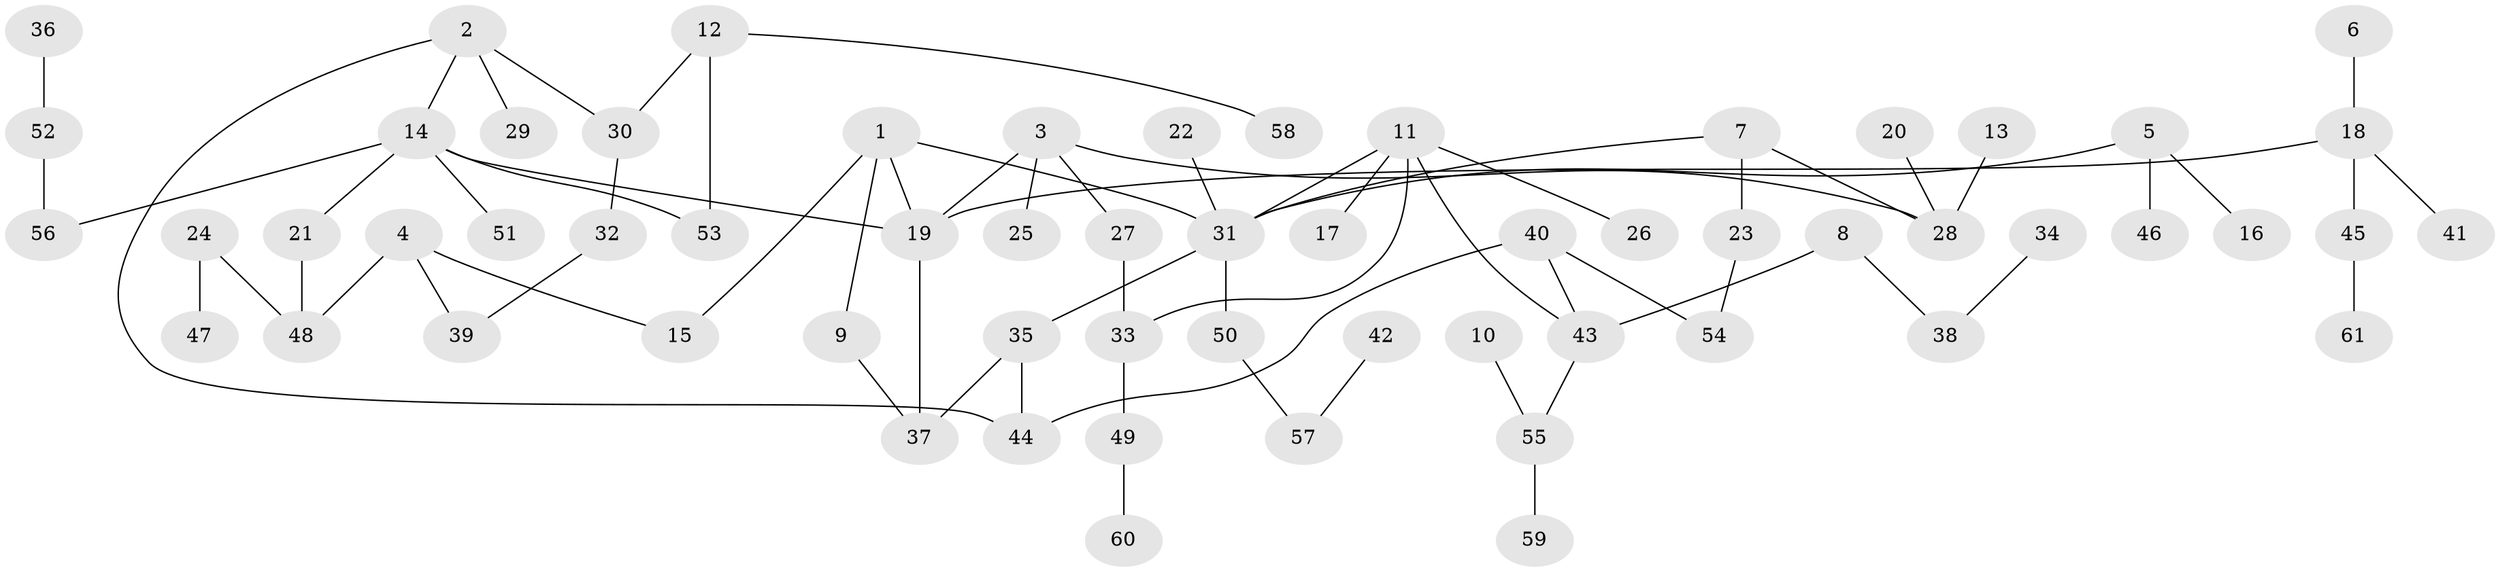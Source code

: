 // original degree distribution, {4: 0.09917355371900827, 7: 0.01652892561983471, 6: 0.01652892561983471, 5: 0.024793388429752067, 3: 0.14049586776859505, 2: 0.2892561983471074, 1: 0.4132231404958678}
// Generated by graph-tools (version 1.1) at 2025/01/03/09/25 03:01:05]
// undirected, 61 vertices, 70 edges
graph export_dot {
graph [start="1"]
  node [color=gray90,style=filled];
  1;
  2;
  3;
  4;
  5;
  6;
  7;
  8;
  9;
  10;
  11;
  12;
  13;
  14;
  15;
  16;
  17;
  18;
  19;
  20;
  21;
  22;
  23;
  24;
  25;
  26;
  27;
  28;
  29;
  30;
  31;
  32;
  33;
  34;
  35;
  36;
  37;
  38;
  39;
  40;
  41;
  42;
  43;
  44;
  45;
  46;
  47;
  48;
  49;
  50;
  51;
  52;
  53;
  54;
  55;
  56;
  57;
  58;
  59;
  60;
  61;
  1 -- 9 [weight=1.0];
  1 -- 15 [weight=1.0];
  1 -- 19 [weight=1.0];
  1 -- 31 [weight=1.0];
  2 -- 14 [weight=1.0];
  2 -- 29 [weight=1.0];
  2 -- 30 [weight=1.0];
  2 -- 44 [weight=1.0];
  3 -- 19 [weight=1.0];
  3 -- 25 [weight=1.0];
  3 -- 27 [weight=1.0];
  3 -- 28 [weight=1.0];
  4 -- 15 [weight=1.0];
  4 -- 39 [weight=1.0];
  4 -- 48 [weight=1.0];
  5 -- 16 [weight=1.0];
  5 -- 31 [weight=1.0];
  5 -- 46 [weight=1.0];
  6 -- 18 [weight=1.0];
  7 -- 23 [weight=1.0];
  7 -- 28 [weight=1.0];
  7 -- 31 [weight=1.0];
  8 -- 38 [weight=1.0];
  8 -- 43 [weight=1.0];
  9 -- 37 [weight=1.0];
  10 -- 55 [weight=1.0];
  11 -- 17 [weight=1.0];
  11 -- 26 [weight=1.0];
  11 -- 31 [weight=1.0];
  11 -- 33 [weight=1.0];
  11 -- 43 [weight=1.0];
  12 -- 30 [weight=1.0];
  12 -- 53 [weight=1.0];
  12 -- 58 [weight=1.0];
  13 -- 28 [weight=1.0];
  14 -- 19 [weight=1.0];
  14 -- 21 [weight=1.0];
  14 -- 51 [weight=1.0];
  14 -- 53 [weight=1.0];
  14 -- 56 [weight=1.0];
  18 -- 19 [weight=1.0];
  18 -- 41 [weight=1.0];
  18 -- 45 [weight=1.0];
  19 -- 37 [weight=1.0];
  20 -- 28 [weight=1.0];
  21 -- 48 [weight=1.0];
  22 -- 31 [weight=1.0];
  23 -- 54 [weight=1.0];
  24 -- 47 [weight=1.0];
  24 -- 48 [weight=1.0];
  27 -- 33 [weight=1.0];
  30 -- 32 [weight=1.0];
  31 -- 35 [weight=1.0];
  31 -- 50 [weight=1.0];
  32 -- 39 [weight=1.0];
  33 -- 49 [weight=1.0];
  34 -- 38 [weight=1.0];
  35 -- 37 [weight=1.0];
  35 -- 44 [weight=1.0];
  36 -- 52 [weight=1.0];
  40 -- 43 [weight=1.0];
  40 -- 44 [weight=1.0];
  40 -- 54 [weight=1.0];
  42 -- 57 [weight=1.0];
  43 -- 55 [weight=1.0];
  45 -- 61 [weight=1.0];
  49 -- 60 [weight=1.0];
  50 -- 57 [weight=1.0];
  52 -- 56 [weight=1.0];
  55 -- 59 [weight=1.0];
}

